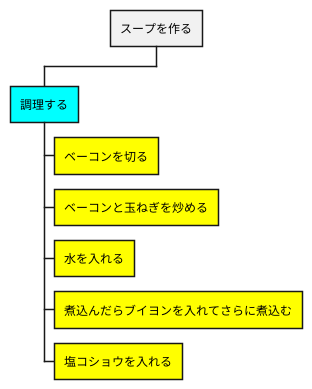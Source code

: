 @startwbs スープを作る
* スープを作る

**[#Aqua] 調理する
***[#Yellow] ベーコンを切る
***[#Yellow] ベーコンと玉ねぎを炒める
***[#Yellow] 水を入れる
***[#Yellow] 煮込んだらブイヨンを入れてさらに煮込む
***[#Yellow] 塩コショウを入れる
@endwbs